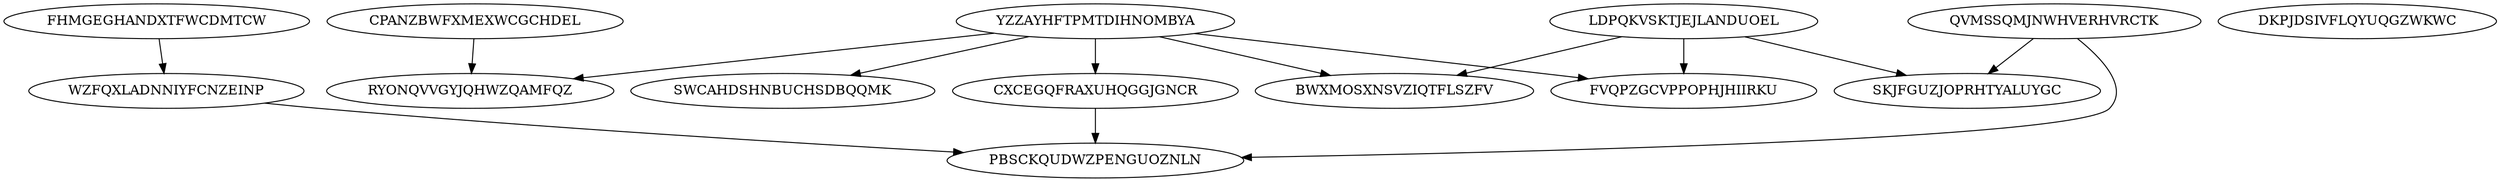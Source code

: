 digraph N14M14 {
	CPANZBWFXMEXWCGCHDEL	[Weight=20];
	DKPJDSIVFLQYUQGZWKWC	[Weight=17];
	LDPQKVSKTJEJLANDUOEL	[Weight=13];
	YZZAYHFTPMTDIHNOMBYA	[Weight=12];
	FHMGEGHANDXTFWCDMTCW	[Weight=15];
	SWCAHDSHNBUCHSDBQQMK	[Weight=17];
	WZFQXLADNNIYFCNZEINP	[Weight=15];
	CXCEGQFRAXUHQGGJGNCR	[Weight=17];
	BWXMOSXNSVZIQTFLSZFV	[Weight=17];
	QVMSSQMJNWHVERHVRCTK	[Weight=11];
	RYONQVVGYJQHWZQAMFQZ	[Weight=17];
	FVQPZGCVPPOPHJHIIRKU	[Weight=18];
	SKJFGUZJOPRHTYALUYGC	[Weight=11];
	PBSCKQUDWZPENGUOZNLN	[Weight=19];
	YZZAYHFTPMTDIHNOMBYA -> BWXMOSXNSVZIQTFLSZFV [Weight=10];
	QVMSSQMJNWHVERHVRCTK -> SKJFGUZJOPRHTYALUYGC [Weight=18];
	LDPQKVSKTJEJLANDUOEL -> BWXMOSXNSVZIQTFLSZFV [Weight=18];
	FHMGEGHANDXTFWCDMTCW -> WZFQXLADNNIYFCNZEINP [Weight=11];
	YZZAYHFTPMTDIHNOMBYA -> CXCEGQFRAXUHQGGJGNCR [Weight=15];
	LDPQKVSKTJEJLANDUOEL -> FVQPZGCVPPOPHJHIIRKU [Weight=14];
	YZZAYHFTPMTDIHNOMBYA -> FVQPZGCVPPOPHJHIIRKU [Weight=14];
	YZZAYHFTPMTDIHNOMBYA -> SWCAHDSHNBUCHSDBQQMK [Weight=20];
	LDPQKVSKTJEJLANDUOEL -> SKJFGUZJOPRHTYALUYGC [Weight=20];
	CPANZBWFXMEXWCGCHDEL -> RYONQVVGYJQHWZQAMFQZ [Weight=11];
	YZZAYHFTPMTDIHNOMBYA -> RYONQVVGYJQHWZQAMFQZ [Weight=19];
	CXCEGQFRAXUHQGGJGNCR -> PBSCKQUDWZPENGUOZNLN [Weight=17];
	QVMSSQMJNWHVERHVRCTK -> PBSCKQUDWZPENGUOZNLN [Weight=20];
	WZFQXLADNNIYFCNZEINP -> PBSCKQUDWZPENGUOZNLN [Weight=14];
}
